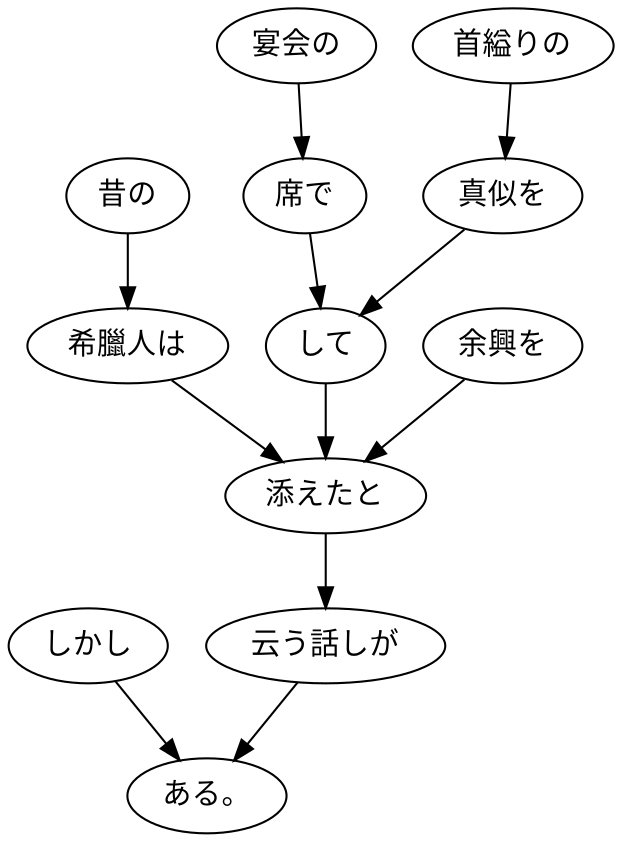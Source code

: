 digraph graph1079 {
	node0 [label="しかし"];
	node1 [label="昔の"];
	node2 [label="希臘人は"];
	node3 [label="宴会の"];
	node4 [label="席で"];
	node5 [label="首縊りの"];
	node6 [label="真似を"];
	node7 [label="して"];
	node8 [label="余興を"];
	node9 [label="添えたと"];
	node10 [label="云う話しが"];
	node11 [label="ある。"];
	node0 -> node11;
	node1 -> node2;
	node2 -> node9;
	node3 -> node4;
	node4 -> node7;
	node5 -> node6;
	node6 -> node7;
	node7 -> node9;
	node8 -> node9;
	node9 -> node10;
	node10 -> node11;
}
